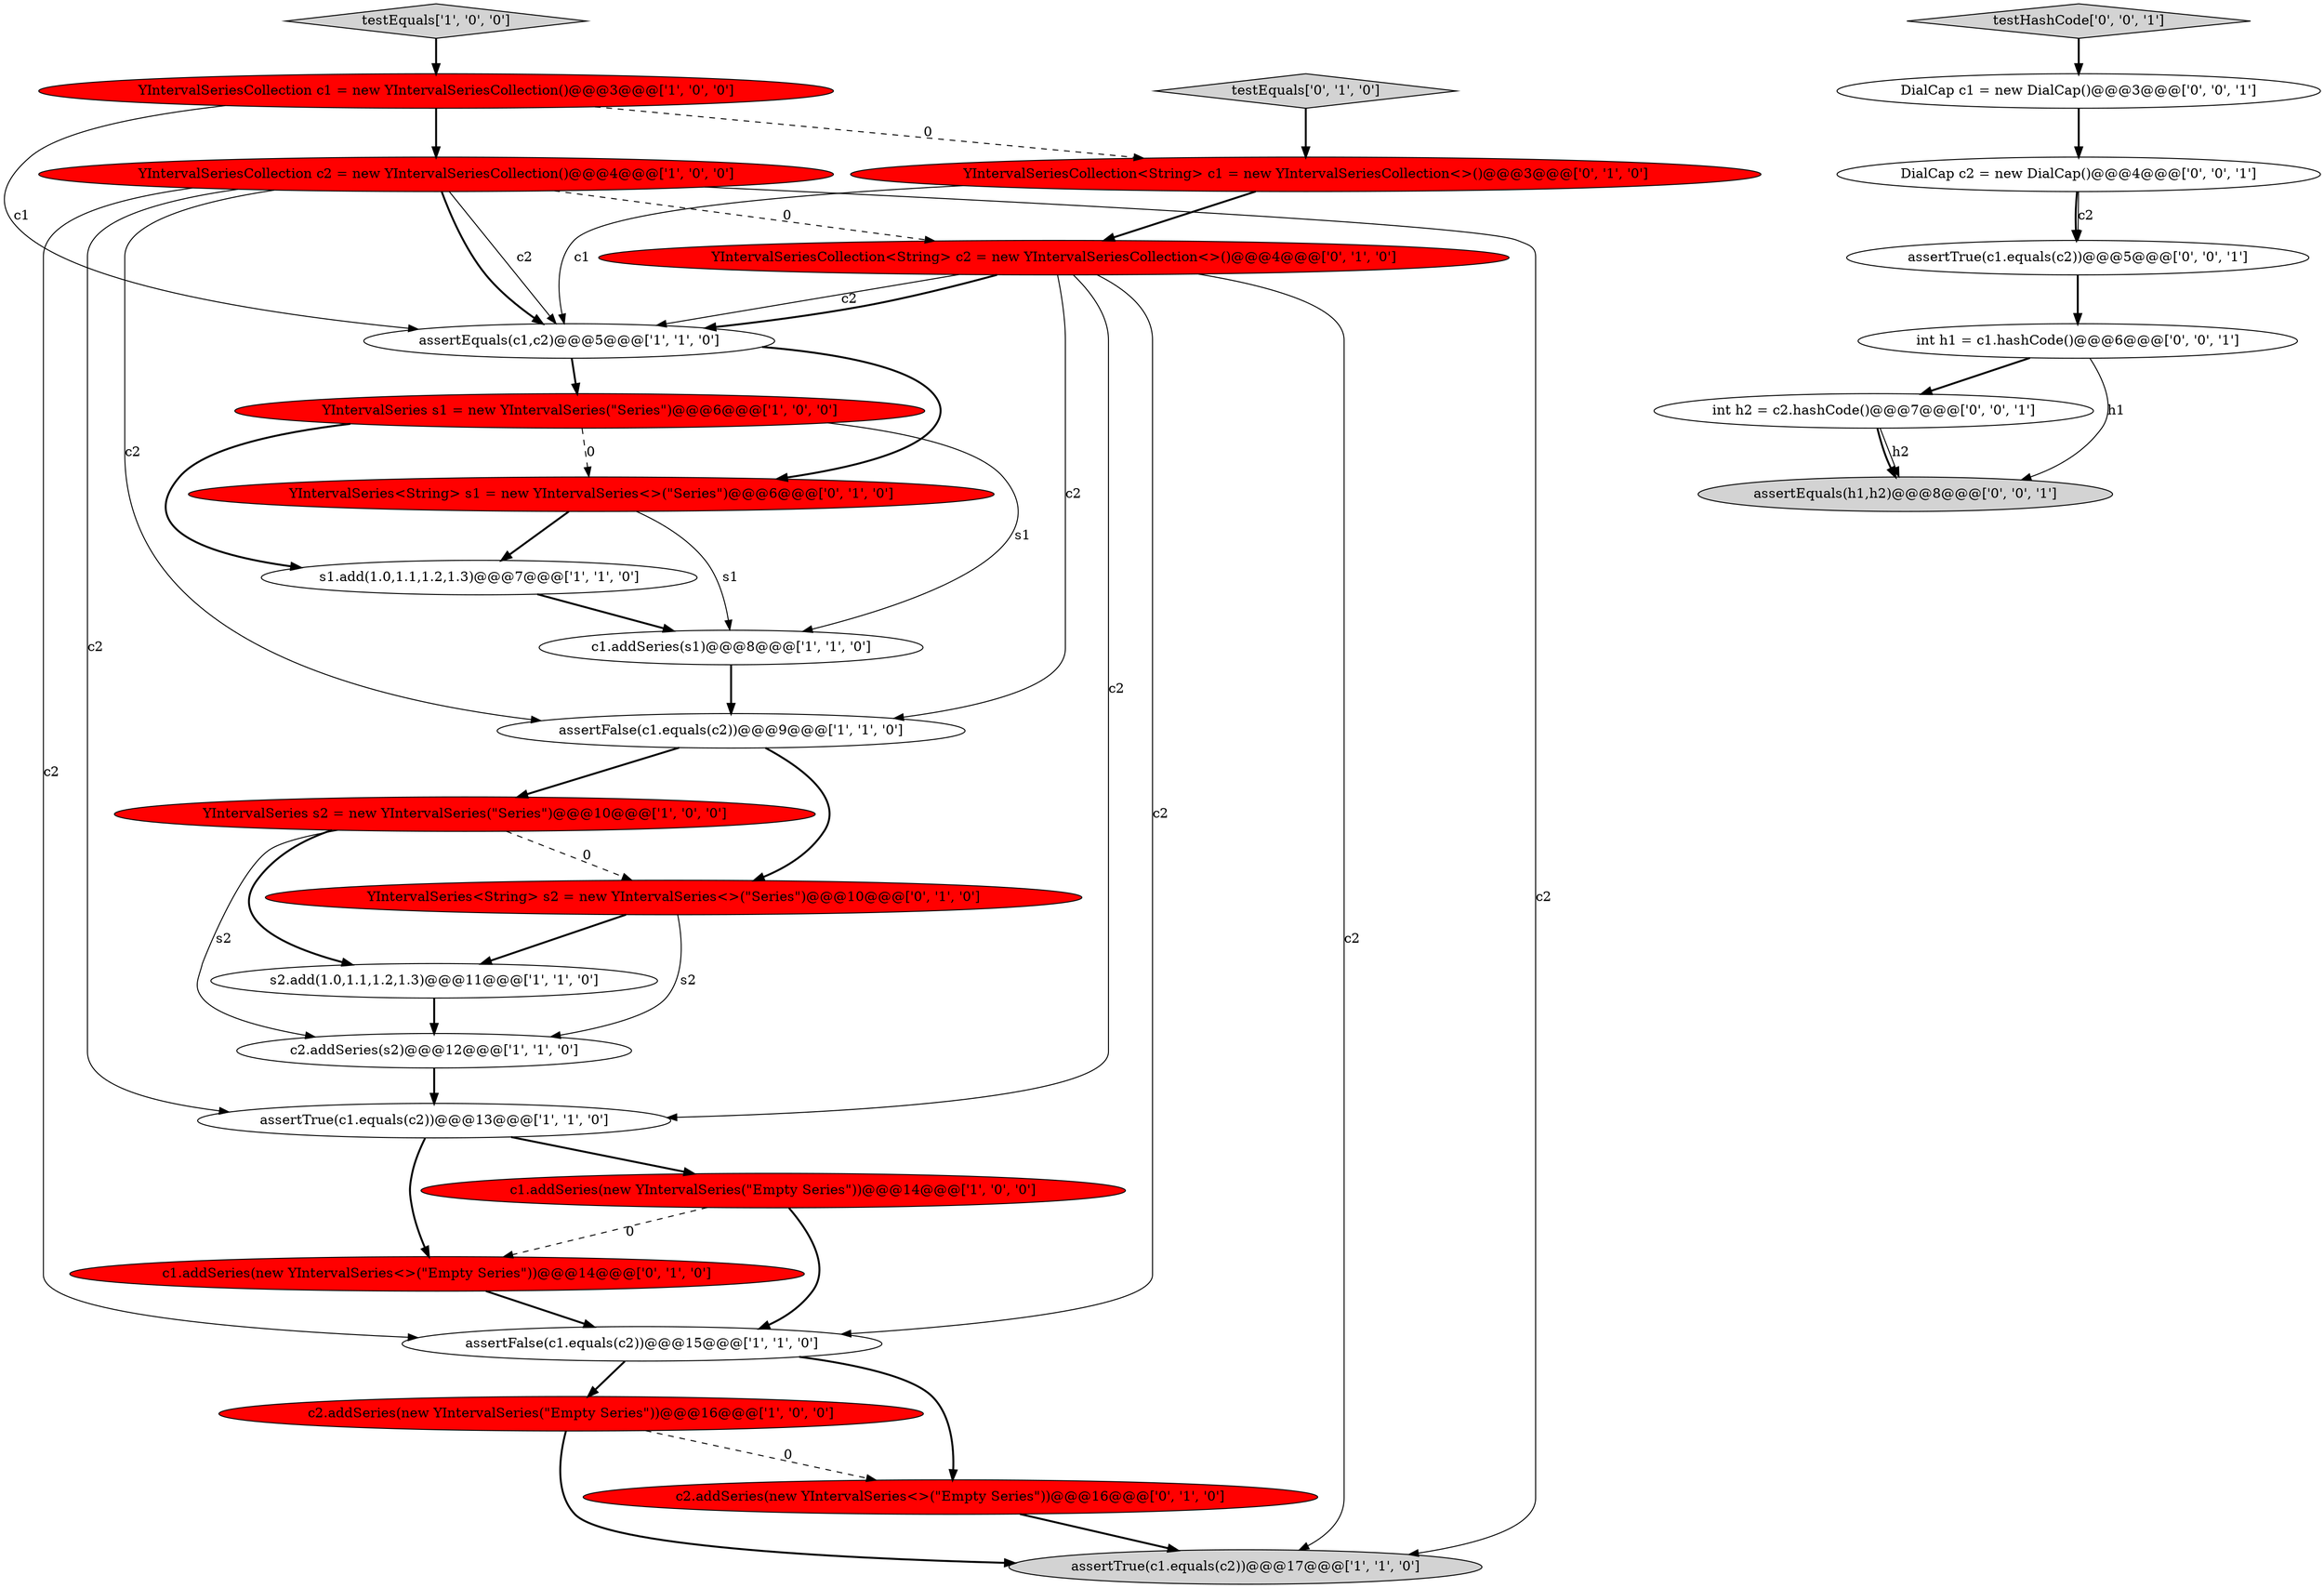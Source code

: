 digraph {
14 [style = filled, label = "c2.addSeries(s2)@@@12@@@['1', '1', '0']", fillcolor = white, shape = ellipse image = "AAA0AAABBB1BBB"];
6 [style = filled, label = "assertFalse(c1.equals(c2))@@@9@@@['1', '1', '0']", fillcolor = white, shape = ellipse image = "AAA0AAABBB1BBB"];
3 [style = filled, label = "c1.addSeries(s1)@@@8@@@['1', '1', '0']", fillcolor = white, shape = ellipse image = "AAA0AAABBB1BBB"];
12 [style = filled, label = "c1.addSeries(new YIntervalSeries(\"Empty Series\"))@@@14@@@['1', '0', '0']", fillcolor = red, shape = ellipse image = "AAA1AAABBB1BBB"];
20 [style = filled, label = "YIntervalSeries<String> s1 = new YIntervalSeries<>(\"Series\")@@@6@@@['0', '1', '0']", fillcolor = red, shape = ellipse image = "AAA1AAABBB2BBB"];
29 [style = filled, label = "int h2 = c2.hashCode()@@@7@@@['0', '0', '1']", fillcolor = white, shape = ellipse image = "AAA0AAABBB3BBB"];
16 [style = filled, label = "YIntervalSeries<String> s2 = new YIntervalSeries<>(\"Series\")@@@10@@@['0', '1', '0']", fillcolor = red, shape = ellipse image = "AAA1AAABBB2BBB"];
26 [style = filled, label = "DialCap c2 = new DialCap()@@@4@@@['0', '0', '1']", fillcolor = white, shape = ellipse image = "AAA0AAABBB3BBB"];
11 [style = filled, label = "s1.add(1.0,1.1,1.2,1.3)@@@7@@@['1', '1', '0']", fillcolor = white, shape = ellipse image = "AAA0AAABBB1BBB"];
15 [style = filled, label = "s2.add(1.0,1.1,1.2,1.3)@@@11@@@['1', '1', '0']", fillcolor = white, shape = ellipse image = "AAA0AAABBB1BBB"];
21 [style = filled, label = "YIntervalSeriesCollection<String> c1 = new YIntervalSeriesCollection<>()@@@3@@@['0', '1', '0']", fillcolor = red, shape = ellipse image = "AAA1AAABBB2BBB"];
13 [style = filled, label = "assertTrue(c1.equals(c2))@@@13@@@['1', '1', '0']", fillcolor = white, shape = ellipse image = "AAA0AAABBB1BBB"];
19 [style = filled, label = "YIntervalSeriesCollection<String> c2 = new YIntervalSeriesCollection<>()@@@4@@@['0', '1', '0']", fillcolor = red, shape = ellipse image = "AAA1AAABBB2BBB"];
8 [style = filled, label = "YIntervalSeriesCollection c2 = new YIntervalSeriesCollection()@@@4@@@['1', '0', '0']", fillcolor = red, shape = ellipse image = "AAA1AAABBB1BBB"];
22 [style = filled, label = "testEquals['0', '1', '0']", fillcolor = lightgray, shape = diamond image = "AAA0AAABBB2BBB"];
7 [style = filled, label = "YIntervalSeries s2 = new YIntervalSeries(\"Series\")@@@10@@@['1', '0', '0']", fillcolor = red, shape = ellipse image = "AAA1AAABBB1BBB"];
18 [style = filled, label = "c2.addSeries(new YIntervalSeries<>(\"Empty Series\"))@@@16@@@['0', '1', '0']", fillcolor = red, shape = ellipse image = "AAA1AAABBB2BBB"];
28 [style = filled, label = "assertEquals(h1,h2)@@@8@@@['0', '0', '1']", fillcolor = lightgray, shape = ellipse image = "AAA0AAABBB3BBB"];
10 [style = filled, label = "YIntervalSeriesCollection c1 = new YIntervalSeriesCollection()@@@3@@@['1', '0', '0']", fillcolor = red, shape = ellipse image = "AAA1AAABBB1BBB"];
4 [style = filled, label = "c2.addSeries(new YIntervalSeries(\"Empty Series\"))@@@16@@@['1', '0', '0']", fillcolor = red, shape = ellipse image = "AAA1AAABBB1BBB"];
25 [style = filled, label = "testHashCode['0', '0', '1']", fillcolor = lightgray, shape = diamond image = "AAA0AAABBB3BBB"];
17 [style = filled, label = "c1.addSeries(new YIntervalSeries<>(\"Empty Series\"))@@@14@@@['0', '1', '0']", fillcolor = red, shape = ellipse image = "AAA1AAABBB2BBB"];
24 [style = filled, label = "int h1 = c1.hashCode()@@@6@@@['0', '0', '1']", fillcolor = white, shape = ellipse image = "AAA0AAABBB3BBB"];
9 [style = filled, label = "testEquals['1', '0', '0']", fillcolor = lightgray, shape = diamond image = "AAA0AAABBB1BBB"];
23 [style = filled, label = "DialCap c1 = new DialCap()@@@3@@@['0', '0', '1']", fillcolor = white, shape = ellipse image = "AAA0AAABBB3BBB"];
27 [style = filled, label = "assertTrue(c1.equals(c2))@@@5@@@['0', '0', '1']", fillcolor = white, shape = ellipse image = "AAA0AAABBB3BBB"];
0 [style = filled, label = "assertFalse(c1.equals(c2))@@@15@@@['1', '1', '0']", fillcolor = white, shape = ellipse image = "AAA0AAABBB1BBB"];
2 [style = filled, label = "assertEquals(c1,c2)@@@5@@@['1', '1', '0']", fillcolor = white, shape = ellipse image = "AAA0AAABBB1BBB"];
5 [style = filled, label = "YIntervalSeries s1 = new YIntervalSeries(\"Series\")@@@6@@@['1', '0', '0']", fillcolor = red, shape = ellipse image = "AAA1AAABBB1BBB"];
1 [style = filled, label = "assertTrue(c1.equals(c2))@@@17@@@['1', '1', '0']", fillcolor = lightgray, shape = ellipse image = "AAA0AAABBB1BBB"];
4->18 [style = dashed, label="0"];
16->15 [style = bold, label=""];
8->19 [style = dashed, label="0"];
2->20 [style = bold, label=""];
10->21 [style = dashed, label="0"];
15->14 [style = bold, label=""];
21->19 [style = bold, label=""];
19->2 [style = solid, label="c2"];
19->13 [style = solid, label="c2"];
25->23 [style = bold, label=""];
8->0 [style = solid, label="c2"];
7->16 [style = dashed, label="0"];
7->14 [style = solid, label="s2"];
23->26 [style = bold, label=""];
22->21 [style = bold, label=""];
5->3 [style = solid, label="s1"];
19->1 [style = solid, label="c2"];
12->17 [style = dashed, label="0"];
3->6 [style = bold, label=""];
24->29 [style = bold, label=""];
19->2 [style = bold, label=""];
21->2 [style = solid, label="c1"];
9->10 [style = bold, label=""];
24->28 [style = solid, label="h1"];
12->0 [style = bold, label=""];
19->0 [style = solid, label="c2"];
20->3 [style = solid, label="s1"];
5->20 [style = dashed, label="0"];
29->28 [style = bold, label=""];
8->1 [style = solid, label="c2"];
13->17 [style = bold, label=""];
26->27 [style = bold, label=""];
13->12 [style = bold, label=""];
17->0 [style = bold, label=""];
8->2 [style = solid, label="c2"];
10->8 [style = bold, label=""];
8->2 [style = bold, label=""];
18->1 [style = bold, label=""];
11->3 [style = bold, label=""];
0->4 [style = bold, label=""];
6->16 [style = bold, label=""];
8->13 [style = solid, label="c2"];
19->6 [style = solid, label="c2"];
29->28 [style = solid, label="h2"];
16->14 [style = solid, label="s2"];
10->2 [style = solid, label="c1"];
8->6 [style = solid, label="c2"];
7->15 [style = bold, label=""];
0->18 [style = bold, label=""];
27->24 [style = bold, label=""];
5->11 [style = bold, label=""];
4->1 [style = bold, label=""];
14->13 [style = bold, label=""];
26->27 [style = solid, label="c2"];
6->7 [style = bold, label=""];
2->5 [style = bold, label=""];
20->11 [style = bold, label=""];
}
